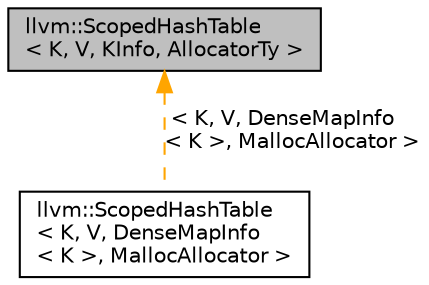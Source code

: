 digraph "llvm::ScopedHashTable&lt; K, V, KInfo, AllocatorTy &gt;"
{
 // LATEX_PDF_SIZE
  bgcolor="transparent";
  edge [fontname="Helvetica",fontsize="10",labelfontname="Helvetica",labelfontsize="10"];
  node [fontname="Helvetica",fontsize="10",shape="box"];
  Node1 [label="llvm::ScopedHashTable\l\< K, V, KInfo, AllocatorTy \>",height=0.2,width=0.4,color="black", fillcolor="grey75", style="filled", fontcolor="black",tooltip=" "];
  Node1 -> Node2 [dir="back",color="orange",fontsize="10",style="dashed",label=" \< K, V, DenseMapInfo\l\< K \>, MallocAllocator \>" ,fontname="Helvetica"];
  Node2 [label="llvm::ScopedHashTable\l\< K, V, DenseMapInfo\l\< K \>, MallocAllocator \>",height=0.2,width=0.4,color="black",URL="$classllvm_1_1ScopedHashTable.html",tooltip=" "];
}
